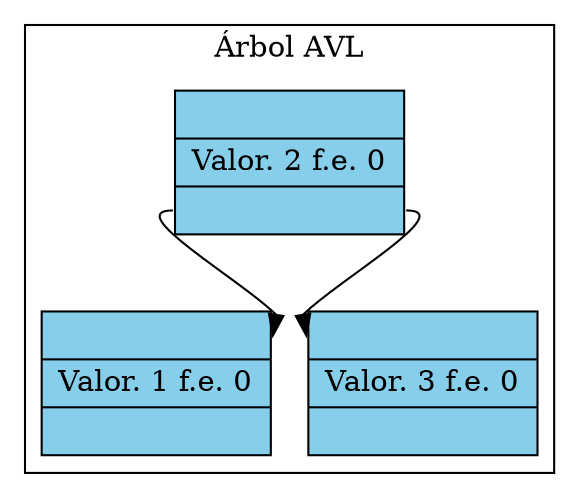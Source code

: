 digraph G {
	 rankdir = TB; 

	 node[shape=record]; 

	 subgraph clusterAVL { 

	 label = "Árbol AVL"; 

	 tn_avlt1[label = "{ <e> | Valor. 1 
 f.e. 0| <p> }", style="filled", color="black", fillcolor="skyblue"]; 
	 tn_avlt2:p -> tn_avlt1:e; 
	 tn_avlt2[label = "{ <e> | Valor. 2 
 f.e. 0| <p> }", style="filled", color="black", fillcolor="skyblue"]; 
	 tn_avlt3[label = "{ <e> | Valor. 3 
 f.e. 0| <p> }", style="filled", color="black", fillcolor="skyblue"]; 
	 tn_avlt2:p -> tn_avlt3:e; 
	 } 
	 } 
